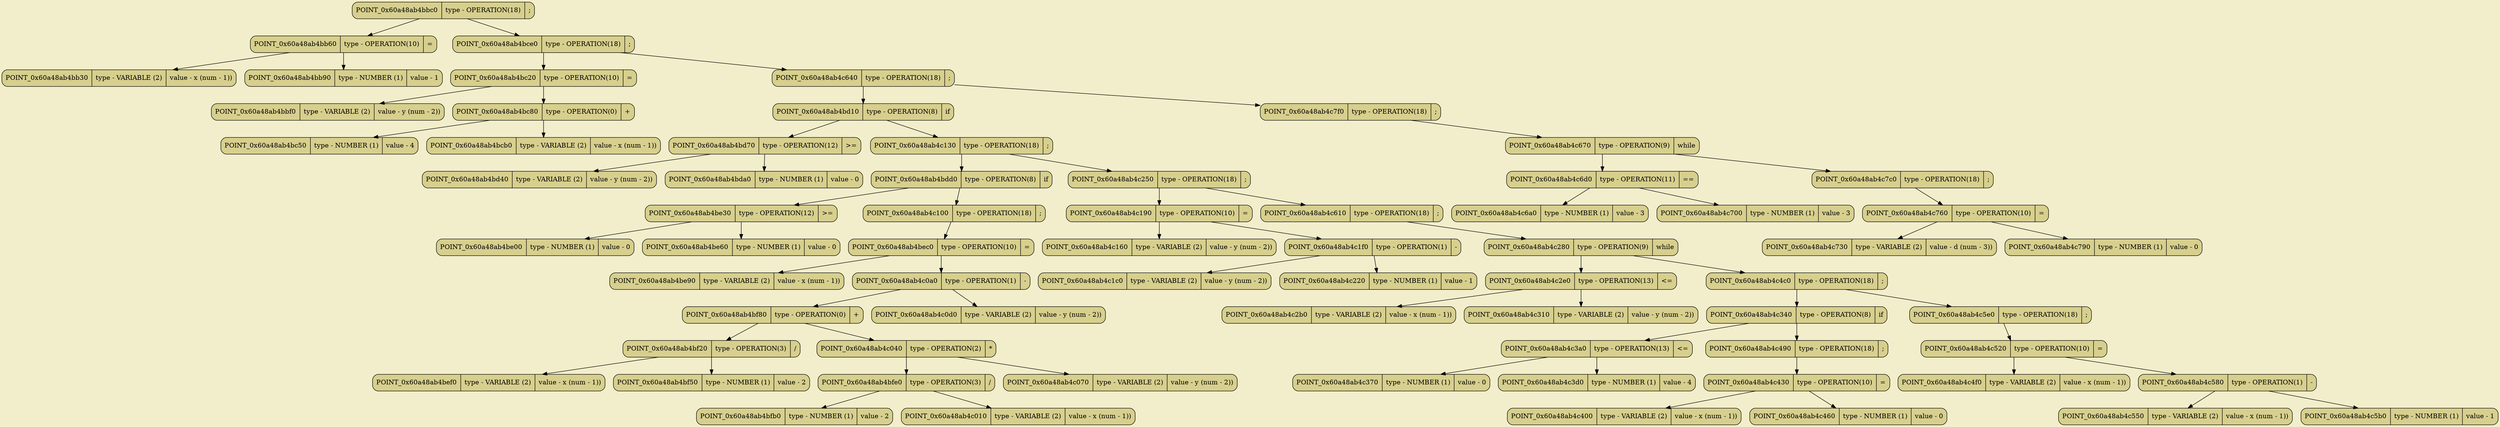 digraph
{
bgcolor="#F2EECB";
rankdir = TB;
POINT_0x60a48ab4bbc0[shape=Mrecord, label = "POINT_0x60a48ab4bbc0 | type - OPERATION(18) | ;", style="filled",fillcolor="#D7CF8D"]
POINT_0x60a48ab4bb60[shape=Mrecord, label = "POINT_0x60a48ab4bb60 | type - OPERATION(10) | =", style="filled",fillcolor="#D7CF8D"]
POINT_0x60a48ab4bb30[shape=Mrecord, label = "POINT_0x60a48ab4bb30 | type - VARIABLE (2) | value - x (num - 1))", style="filled",fillcolor="#D7CF8D"]
POINT_0x60a48ab4bb90[shape=Mrecord, label = "POINT_0x60a48ab4bb90 | type - NUMBER (1) | value - 1", style="filled",fillcolor="#D7CF8D"]
POINT_0x60a48ab4bce0[shape=Mrecord, label = "POINT_0x60a48ab4bce0 | type - OPERATION(18) | ;", style="filled",fillcolor="#D7CF8D"]
POINT_0x60a48ab4bc20[shape=Mrecord, label = "POINT_0x60a48ab4bc20 | type - OPERATION(10) | =", style="filled",fillcolor="#D7CF8D"]
POINT_0x60a48ab4bbf0[shape=Mrecord, label = "POINT_0x60a48ab4bbf0 | type - VARIABLE (2) | value - y (num - 2))", style="filled",fillcolor="#D7CF8D"]
POINT_0x60a48ab4bc80[shape=Mrecord, label = "POINT_0x60a48ab4bc80 | type - OPERATION(0) | +", style="filled",fillcolor="#D7CF8D"]
POINT_0x60a48ab4bc50[shape=Mrecord, label = "POINT_0x60a48ab4bc50 | type - NUMBER (1) | value - 4", style="filled",fillcolor="#D7CF8D"]
POINT_0x60a48ab4bcb0[shape=Mrecord, label = "POINT_0x60a48ab4bcb0 | type - VARIABLE (2) | value - x (num - 1))", style="filled",fillcolor="#D7CF8D"]
POINT_0x60a48ab4c640[shape=Mrecord, label = "POINT_0x60a48ab4c640 | type - OPERATION(18) | ;", style="filled",fillcolor="#D7CF8D"]
POINT_0x60a48ab4bd10[shape=Mrecord, label = "POINT_0x60a48ab4bd10 | type - OPERATION(8) | if", style="filled",fillcolor="#D7CF8D"]
POINT_0x60a48ab4bd70[shape=Mrecord, label = "POINT_0x60a48ab4bd70 | type - OPERATION(12) | \>=", style="filled",fillcolor="#D7CF8D"]
POINT_0x60a48ab4bd40[shape=Mrecord, label = "POINT_0x60a48ab4bd40 | type - VARIABLE (2) | value - y (num - 2))", style="filled",fillcolor="#D7CF8D"]
POINT_0x60a48ab4bda0[shape=Mrecord, label = "POINT_0x60a48ab4bda0 | type - NUMBER (1) | value - 0", style="filled",fillcolor="#D7CF8D"]
POINT_0x60a48ab4c130[shape=Mrecord, label = "POINT_0x60a48ab4c130 | type - OPERATION(18) | ;", style="filled",fillcolor="#D7CF8D"]
POINT_0x60a48ab4bdd0[shape=Mrecord, label = "POINT_0x60a48ab4bdd0 | type - OPERATION(8) | if", style="filled",fillcolor="#D7CF8D"]
POINT_0x60a48ab4be30[shape=Mrecord, label = "POINT_0x60a48ab4be30 | type - OPERATION(12) | \>=", style="filled",fillcolor="#D7CF8D"]
POINT_0x60a48ab4be00[shape=Mrecord, label = "POINT_0x60a48ab4be00 | type - NUMBER (1) | value - 0", style="filled",fillcolor="#D7CF8D"]
POINT_0x60a48ab4be60[shape=Mrecord, label = "POINT_0x60a48ab4be60 | type - NUMBER (1) | value - 0", style="filled",fillcolor="#D7CF8D"]
POINT_0x60a48ab4c100[shape=Mrecord, label = "POINT_0x60a48ab4c100 | type - OPERATION(18) | ;", style="filled",fillcolor="#D7CF8D"]
POINT_0x60a48ab4bec0[shape=Mrecord, label = "POINT_0x60a48ab4bec0 | type - OPERATION(10) | =", style="filled",fillcolor="#D7CF8D"]
POINT_0x60a48ab4be90[shape=Mrecord, label = "POINT_0x60a48ab4be90 | type - VARIABLE (2) | value - x (num - 1))", style="filled",fillcolor="#D7CF8D"]
POINT_0x60a48ab4c0a0[shape=Mrecord, label = "POINT_0x60a48ab4c0a0 | type - OPERATION(1) | -", style="filled",fillcolor="#D7CF8D"]
POINT_0x60a48ab4bf80[shape=Mrecord, label = "POINT_0x60a48ab4bf80 | type - OPERATION(0) | +", style="filled",fillcolor="#D7CF8D"]
POINT_0x60a48ab4bf20[shape=Mrecord, label = "POINT_0x60a48ab4bf20 | type - OPERATION(3) | /", style="filled",fillcolor="#D7CF8D"]
POINT_0x60a48ab4bef0[shape=Mrecord, label = "POINT_0x60a48ab4bef0 | type - VARIABLE (2) | value - x (num - 1))", style="filled",fillcolor="#D7CF8D"]
POINT_0x60a48ab4bf50[shape=Mrecord, label = "POINT_0x60a48ab4bf50 | type - NUMBER (1) | value - 2", style="filled",fillcolor="#D7CF8D"]
POINT_0x60a48ab4c040[shape=Mrecord, label = "POINT_0x60a48ab4c040 | type - OPERATION(2) | *", style="filled",fillcolor="#D7CF8D"]
POINT_0x60a48ab4bfe0[shape=Mrecord, label = "POINT_0x60a48ab4bfe0 | type - OPERATION(3) | /", style="filled",fillcolor="#D7CF8D"]
POINT_0x60a48ab4bfb0[shape=Mrecord, label = "POINT_0x60a48ab4bfb0 | type - NUMBER (1) | value - 2", style="filled",fillcolor="#D7CF8D"]
POINT_0x60a48ab4c010[shape=Mrecord, label = "POINT_0x60a48ab4c010 | type - VARIABLE (2) | value - x (num - 1))", style="filled",fillcolor="#D7CF8D"]
POINT_0x60a48ab4c070[shape=Mrecord, label = "POINT_0x60a48ab4c070 | type - VARIABLE (2) | value - y (num - 2))", style="filled",fillcolor="#D7CF8D"]
POINT_0x60a48ab4c0d0[shape=Mrecord, label = "POINT_0x60a48ab4c0d0 | type - VARIABLE (2) | value - y (num - 2))", style="filled",fillcolor="#D7CF8D"]
POINT_0x60a48ab4c250[shape=Mrecord, label = "POINT_0x60a48ab4c250 | type - OPERATION(18) | ;", style="filled",fillcolor="#D7CF8D"]
POINT_0x60a48ab4c190[shape=Mrecord, label = "POINT_0x60a48ab4c190 | type - OPERATION(10) | =", style="filled",fillcolor="#D7CF8D"]
POINT_0x60a48ab4c160[shape=Mrecord, label = "POINT_0x60a48ab4c160 | type - VARIABLE (2) | value - y (num - 2))", style="filled",fillcolor="#D7CF8D"]
POINT_0x60a48ab4c1f0[shape=Mrecord, label = "POINT_0x60a48ab4c1f0 | type - OPERATION(1) | -", style="filled",fillcolor="#D7CF8D"]
POINT_0x60a48ab4c1c0[shape=Mrecord, label = "POINT_0x60a48ab4c1c0 | type - VARIABLE (2) | value - y (num - 2))", style="filled",fillcolor="#D7CF8D"]
POINT_0x60a48ab4c220[shape=Mrecord, label = "POINT_0x60a48ab4c220 | type - NUMBER (1) | value - 1", style="filled",fillcolor="#D7CF8D"]
POINT_0x60a48ab4c610[shape=Mrecord, label = "POINT_0x60a48ab4c610 | type - OPERATION(18) | ;", style="filled",fillcolor="#D7CF8D"]
POINT_0x60a48ab4c280[shape=Mrecord, label = "POINT_0x60a48ab4c280 | type - OPERATION(9) | while", style="filled",fillcolor="#D7CF8D"]
POINT_0x60a48ab4c2e0[shape=Mrecord, label = "POINT_0x60a48ab4c2e0 | type - OPERATION(13) | \<=", style="filled",fillcolor="#D7CF8D"]
POINT_0x60a48ab4c2b0[shape=Mrecord, label = "POINT_0x60a48ab4c2b0 | type - VARIABLE (2) | value - x (num - 1))", style="filled",fillcolor="#D7CF8D"]
POINT_0x60a48ab4c310[shape=Mrecord, label = "POINT_0x60a48ab4c310 | type - VARIABLE (2) | value - y (num - 2))", style="filled",fillcolor="#D7CF8D"]
POINT_0x60a48ab4c4c0[shape=Mrecord, label = "POINT_0x60a48ab4c4c0 | type - OPERATION(18) | ;", style="filled",fillcolor="#D7CF8D"]
POINT_0x60a48ab4c340[shape=Mrecord, label = "POINT_0x60a48ab4c340 | type - OPERATION(8) | if", style="filled",fillcolor="#D7CF8D"]
POINT_0x60a48ab4c3a0[shape=Mrecord, label = "POINT_0x60a48ab4c3a0 | type - OPERATION(13) | \<=", style="filled",fillcolor="#D7CF8D"]
POINT_0x60a48ab4c370[shape=Mrecord, label = "POINT_0x60a48ab4c370 | type - NUMBER (1) | value - 0", style="filled",fillcolor="#D7CF8D"]
POINT_0x60a48ab4c3d0[shape=Mrecord, label = "POINT_0x60a48ab4c3d0 | type - NUMBER (1) | value - 4", style="filled",fillcolor="#D7CF8D"]
POINT_0x60a48ab4c490[shape=Mrecord, label = "POINT_0x60a48ab4c490 | type - OPERATION(18) | ;", style="filled",fillcolor="#D7CF8D"]
POINT_0x60a48ab4c430[shape=Mrecord, label = "POINT_0x60a48ab4c430 | type - OPERATION(10) | =", style="filled",fillcolor="#D7CF8D"]
POINT_0x60a48ab4c400[shape=Mrecord, label = "POINT_0x60a48ab4c400 | type - VARIABLE (2) | value - x (num - 1))", style="filled",fillcolor="#D7CF8D"]
POINT_0x60a48ab4c460[shape=Mrecord, label = "POINT_0x60a48ab4c460 | type - NUMBER (1) | value - 0", style="filled",fillcolor="#D7CF8D"]
POINT_0x60a48ab4c5e0[shape=Mrecord, label = "POINT_0x60a48ab4c5e0 | type - OPERATION(18) | ;", style="filled",fillcolor="#D7CF8D"]
POINT_0x60a48ab4c520[shape=Mrecord, label = "POINT_0x60a48ab4c520 | type - OPERATION(10) | =", style="filled",fillcolor="#D7CF8D"]
POINT_0x60a48ab4c4f0[shape=Mrecord, label = "POINT_0x60a48ab4c4f0 | type - VARIABLE (2) | value - x (num - 1))", style="filled",fillcolor="#D7CF8D"]
POINT_0x60a48ab4c580[shape=Mrecord, label = "POINT_0x60a48ab4c580 | type - OPERATION(1) | -", style="filled",fillcolor="#D7CF8D"]
POINT_0x60a48ab4c550[shape=Mrecord, label = "POINT_0x60a48ab4c550 | type - VARIABLE (2) | value - x (num - 1))", style="filled",fillcolor="#D7CF8D"]
POINT_0x60a48ab4c5b0[shape=Mrecord, label = "POINT_0x60a48ab4c5b0 | type - NUMBER (1) | value - 1", style="filled",fillcolor="#D7CF8D"]
POINT_0x60a48ab4c7f0[shape=Mrecord, label = "POINT_0x60a48ab4c7f0 | type - OPERATION(18) | ;", style="filled",fillcolor="#D7CF8D"]
POINT_0x60a48ab4c670[shape=Mrecord, label = "POINT_0x60a48ab4c670 | type - OPERATION(9) | while", style="filled",fillcolor="#D7CF8D"]
POINT_0x60a48ab4c6d0[shape=Mrecord, label = "POINT_0x60a48ab4c6d0 | type - OPERATION(11) | \==", style="filled",fillcolor="#D7CF8D"]
POINT_0x60a48ab4c6a0[shape=Mrecord, label = "POINT_0x60a48ab4c6a0 | type - NUMBER (1) | value - 3", style="filled",fillcolor="#D7CF8D"]
POINT_0x60a48ab4c700[shape=Mrecord, label = "POINT_0x60a48ab4c700 | type - NUMBER (1) | value - 3", style="filled",fillcolor="#D7CF8D"]
POINT_0x60a48ab4c7c0[shape=Mrecord, label = "POINT_0x60a48ab4c7c0 | type - OPERATION(18) | ;", style="filled",fillcolor="#D7CF8D"]
POINT_0x60a48ab4c760[shape=Mrecord, label = "POINT_0x60a48ab4c760 | type - OPERATION(10) | =", style="filled",fillcolor="#D7CF8D"]
POINT_0x60a48ab4c730[shape=Mrecord, label = "POINT_0x60a48ab4c730 | type - VARIABLE (2) | value - d (num - 3))", style="filled",fillcolor="#D7CF8D"]
POINT_0x60a48ab4c790[shape=Mrecord, label = "POINT_0x60a48ab4c790 | type - NUMBER (1) | value - 0", style="filled",fillcolor="#D7CF8D"]
POINT_0x60a48ab4bbc0 -> POINT_0x60a48ab4bb60
POINT_0x60a48ab4bbc0 -> POINT_0x60a48ab4bce0
POINT_0x60a48ab4bb60 -> POINT_0x60a48ab4bb30
POINT_0x60a48ab4bb60 -> POINT_0x60a48ab4bb90
POINT_0x60a48ab4bce0 -> POINT_0x60a48ab4bc20
POINT_0x60a48ab4bce0 -> POINT_0x60a48ab4c640
POINT_0x60a48ab4bc20 -> POINT_0x60a48ab4bbf0
POINT_0x60a48ab4bc20 -> POINT_0x60a48ab4bc80
POINT_0x60a48ab4bc80 -> POINT_0x60a48ab4bc50
POINT_0x60a48ab4bc80 -> POINT_0x60a48ab4bcb0
POINT_0x60a48ab4c640 -> POINT_0x60a48ab4bd10
POINT_0x60a48ab4c640 -> POINT_0x60a48ab4c7f0
POINT_0x60a48ab4bd10 -> POINT_0x60a48ab4bd70
POINT_0x60a48ab4bd10 -> POINT_0x60a48ab4c130
POINT_0x60a48ab4bd70 -> POINT_0x60a48ab4bd40
POINT_0x60a48ab4bd70 -> POINT_0x60a48ab4bda0
POINT_0x60a48ab4c130 -> POINT_0x60a48ab4bdd0
POINT_0x60a48ab4c130 -> POINT_0x60a48ab4c250
POINT_0x60a48ab4bdd0 -> POINT_0x60a48ab4be30
POINT_0x60a48ab4bdd0 -> POINT_0x60a48ab4c100
POINT_0x60a48ab4be30 -> POINT_0x60a48ab4be00
POINT_0x60a48ab4be30 -> POINT_0x60a48ab4be60
POINT_0x60a48ab4c100 -> POINT_0x60a48ab4bec0
POINT_0x60a48ab4bec0 -> POINT_0x60a48ab4be90
POINT_0x60a48ab4bec0 -> POINT_0x60a48ab4c0a0
POINT_0x60a48ab4c0a0 -> POINT_0x60a48ab4bf80
POINT_0x60a48ab4c0a0 -> POINT_0x60a48ab4c0d0
POINT_0x60a48ab4bf80 -> POINT_0x60a48ab4bf20
POINT_0x60a48ab4bf80 -> POINT_0x60a48ab4c040
POINT_0x60a48ab4bf20 -> POINT_0x60a48ab4bef0
POINT_0x60a48ab4bf20 -> POINT_0x60a48ab4bf50
POINT_0x60a48ab4c040 -> POINT_0x60a48ab4bfe0
POINT_0x60a48ab4c040 -> POINT_0x60a48ab4c070
POINT_0x60a48ab4bfe0 -> POINT_0x60a48ab4bfb0
POINT_0x60a48ab4bfe0 -> POINT_0x60a48ab4c010
POINT_0x60a48ab4c250 -> POINT_0x60a48ab4c190
POINT_0x60a48ab4c250 -> POINT_0x60a48ab4c610
POINT_0x60a48ab4c190 -> POINT_0x60a48ab4c160
POINT_0x60a48ab4c190 -> POINT_0x60a48ab4c1f0
POINT_0x60a48ab4c1f0 -> POINT_0x60a48ab4c1c0
POINT_0x60a48ab4c1f0 -> POINT_0x60a48ab4c220
POINT_0x60a48ab4c610 -> POINT_0x60a48ab4c280
POINT_0x60a48ab4c280 -> POINT_0x60a48ab4c2e0
POINT_0x60a48ab4c280 -> POINT_0x60a48ab4c4c0
POINT_0x60a48ab4c2e0 -> POINT_0x60a48ab4c2b0
POINT_0x60a48ab4c2e0 -> POINT_0x60a48ab4c310
POINT_0x60a48ab4c4c0 -> POINT_0x60a48ab4c340
POINT_0x60a48ab4c4c0 -> POINT_0x60a48ab4c5e0
POINT_0x60a48ab4c340 -> POINT_0x60a48ab4c3a0
POINT_0x60a48ab4c340 -> POINT_0x60a48ab4c490
POINT_0x60a48ab4c3a0 -> POINT_0x60a48ab4c370
POINT_0x60a48ab4c3a0 -> POINT_0x60a48ab4c3d0
POINT_0x60a48ab4c490 -> POINT_0x60a48ab4c430
POINT_0x60a48ab4c430 -> POINT_0x60a48ab4c400
POINT_0x60a48ab4c430 -> POINT_0x60a48ab4c460
POINT_0x60a48ab4c5e0 -> POINT_0x60a48ab4c520
POINT_0x60a48ab4c520 -> POINT_0x60a48ab4c4f0
POINT_0x60a48ab4c520 -> POINT_0x60a48ab4c580
POINT_0x60a48ab4c580 -> POINT_0x60a48ab4c550
POINT_0x60a48ab4c580 -> POINT_0x60a48ab4c5b0
POINT_0x60a48ab4c7f0 -> POINT_0x60a48ab4c670
POINT_0x60a48ab4c670 -> POINT_0x60a48ab4c6d0
POINT_0x60a48ab4c670 -> POINT_0x60a48ab4c7c0
POINT_0x60a48ab4c6d0 -> POINT_0x60a48ab4c6a0
POINT_0x60a48ab4c6d0 -> POINT_0x60a48ab4c700
POINT_0x60a48ab4c7c0 -> POINT_0x60a48ab4c760
POINT_0x60a48ab4c760 -> POINT_0x60a48ab4c730
POINT_0x60a48ab4c760 -> POINT_0x60a48ab4c790
}
